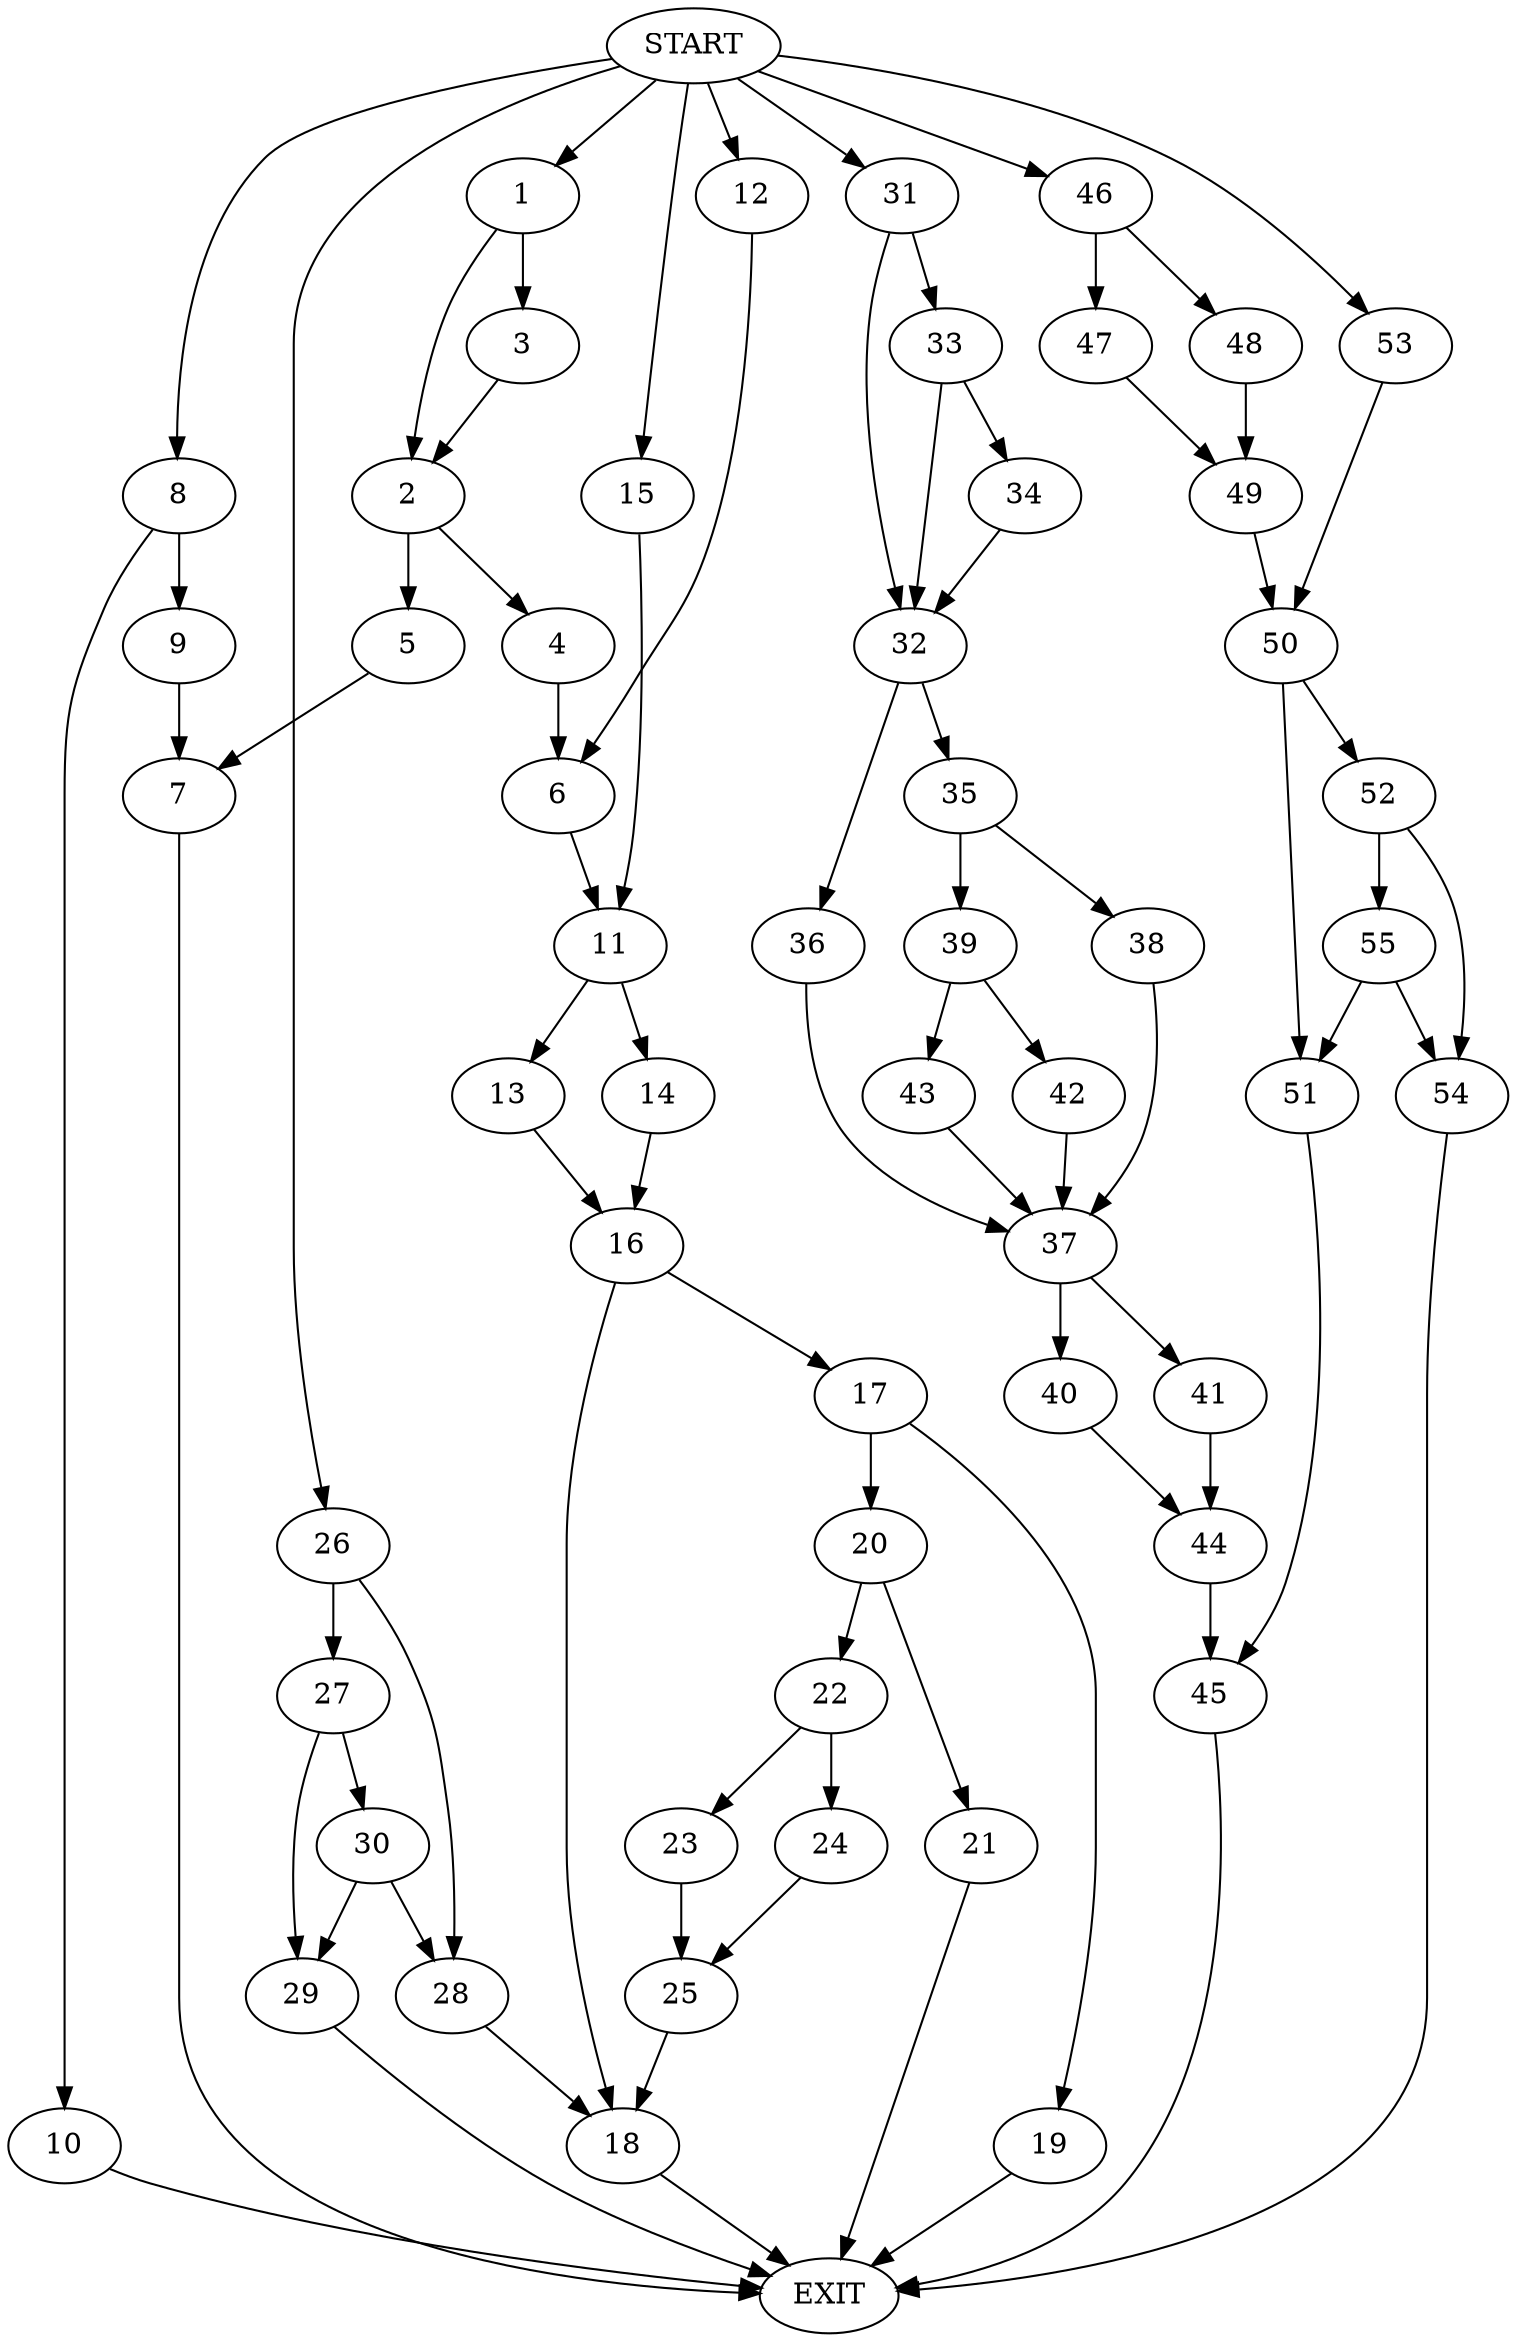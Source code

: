 digraph {
0 [label="START"]
56 [label="EXIT"]
0 -> 1
1 -> 2
1 -> 3
2 -> 4
2 -> 5
3 -> 2
4 -> 6
5 -> 7
7 -> 56
0 -> 8
8 -> 9
8 -> 10
9 -> 7
10 -> 56
6 -> 11
0 -> 12
12 -> 6
11 -> 13
11 -> 14
0 -> 15
15 -> 11
13 -> 16
14 -> 16
16 -> 17
16 -> 18
17 -> 19
17 -> 20
18 -> 56
19 -> 56
20 -> 21
20 -> 22
22 -> 23
22 -> 24
21 -> 56
23 -> 25
24 -> 25
25 -> 18
0 -> 26
26 -> 27
26 -> 28
28 -> 18
27 -> 29
27 -> 30
29 -> 56
30 -> 29
30 -> 28
0 -> 31
31 -> 32
31 -> 33
33 -> 32
33 -> 34
32 -> 35
32 -> 36
34 -> 32
36 -> 37
35 -> 38
35 -> 39
37 -> 40
37 -> 41
39 -> 42
39 -> 43
38 -> 37
43 -> 37
42 -> 37
40 -> 44
41 -> 44
44 -> 45
45 -> 56
0 -> 46
46 -> 47
46 -> 48
48 -> 49
47 -> 49
49 -> 50
50 -> 51
50 -> 52
0 -> 53
53 -> 50
52 -> 54
52 -> 55
51 -> 45
55 -> 54
55 -> 51
54 -> 56
}
